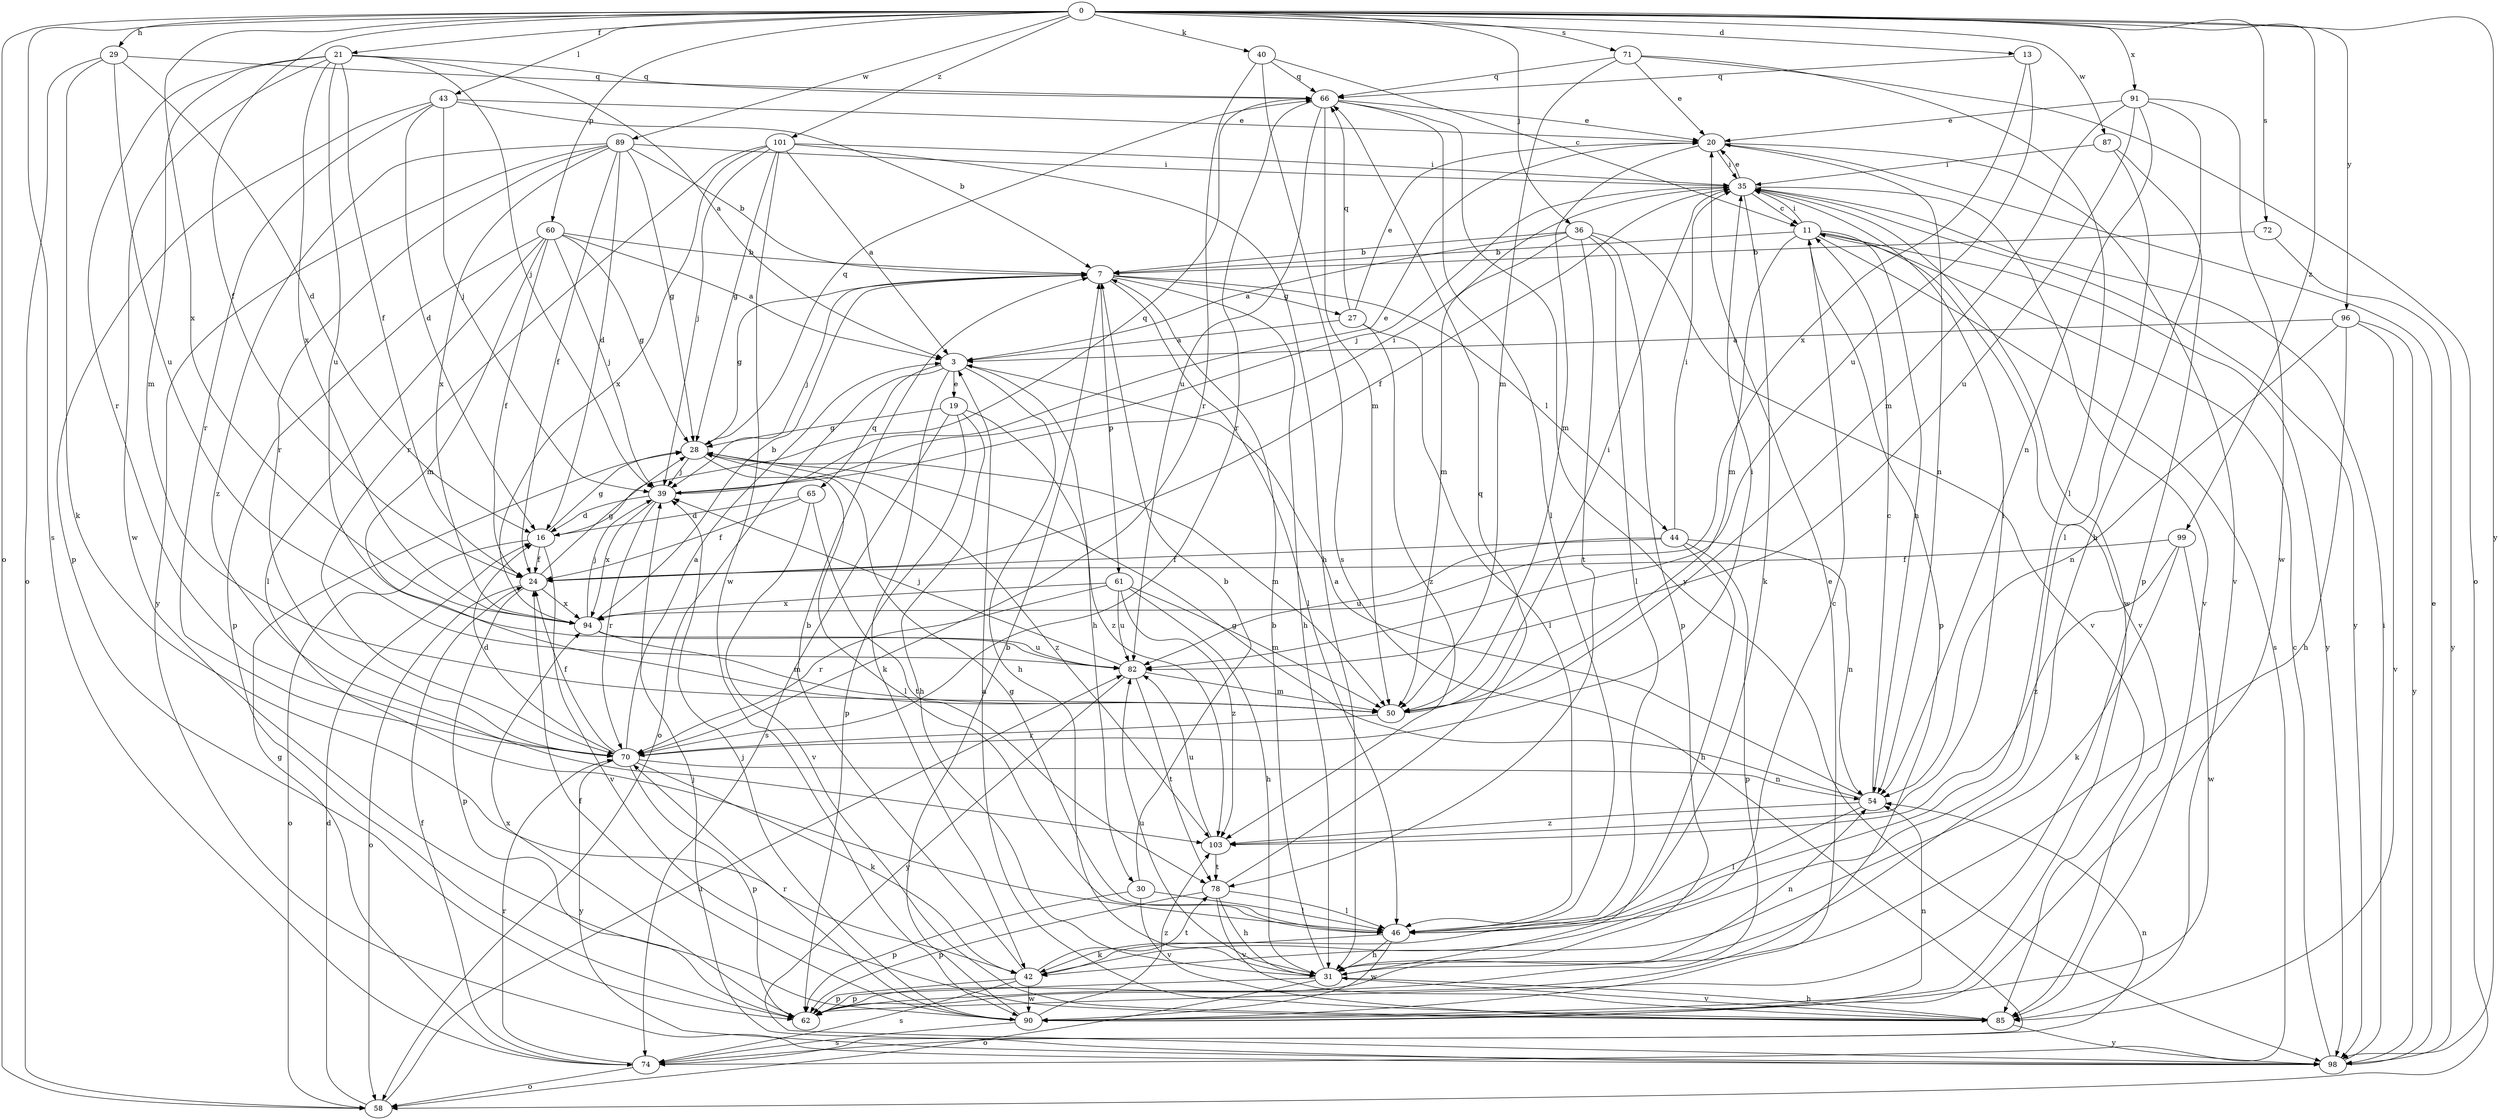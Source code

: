 strict digraph  {
0;
3;
7;
11;
13;
16;
19;
20;
21;
24;
27;
28;
29;
30;
31;
35;
36;
39;
40;
42;
43;
44;
46;
50;
54;
58;
60;
61;
62;
65;
66;
70;
71;
72;
74;
78;
82;
85;
87;
89;
90;
91;
94;
96;
98;
99;
101;
103;
0 -> 13  [label=d];
0 -> 21  [label=f];
0 -> 24  [label=f];
0 -> 29  [label=h];
0 -> 36  [label=j];
0 -> 40  [label=k];
0 -> 43  [label=l];
0 -> 58  [label=o];
0 -> 60  [label=p];
0 -> 71  [label=s];
0 -> 72  [label=s];
0 -> 74  [label=s];
0 -> 87  [label=w];
0 -> 89  [label=w];
0 -> 91  [label=x];
0 -> 94  [label=x];
0 -> 96  [label=y];
0 -> 98  [label=y];
0 -> 99  [label=z];
0 -> 101  [label=z];
3 -> 19  [label=e];
3 -> 30  [label=h];
3 -> 31  [label=h];
3 -> 42  [label=k];
3 -> 58  [label=o];
3 -> 65  [label=q];
7 -> 27  [label=g];
7 -> 28  [label=g];
7 -> 31  [label=h];
7 -> 39  [label=j];
7 -> 44  [label=l];
7 -> 46  [label=l];
7 -> 61  [label=p];
11 -> 7  [label=b];
11 -> 35  [label=i];
11 -> 50  [label=m];
11 -> 54  [label=n];
11 -> 62  [label=p];
11 -> 74  [label=s];
11 -> 85  [label=v];
11 -> 98  [label=y];
13 -> 66  [label=q];
13 -> 82  [label=u];
13 -> 94  [label=x];
16 -> 24  [label=f];
16 -> 28  [label=g];
16 -> 58  [label=o];
16 -> 66  [label=q];
16 -> 85  [label=v];
19 -> 28  [label=g];
19 -> 31  [label=h];
19 -> 62  [label=p];
19 -> 74  [label=s];
19 -> 103  [label=z];
20 -> 35  [label=i];
20 -> 50  [label=m];
20 -> 54  [label=n];
20 -> 85  [label=v];
21 -> 3  [label=a];
21 -> 24  [label=f];
21 -> 39  [label=j];
21 -> 50  [label=m];
21 -> 66  [label=q];
21 -> 70  [label=r];
21 -> 82  [label=u];
21 -> 90  [label=w];
21 -> 94  [label=x];
24 -> 28  [label=g];
24 -> 58  [label=o];
24 -> 62  [label=p];
24 -> 94  [label=x];
27 -> 3  [label=a];
27 -> 20  [label=e];
27 -> 46  [label=l];
27 -> 66  [label=q];
27 -> 103  [label=z];
28 -> 39  [label=j];
28 -> 46  [label=l];
28 -> 50  [label=m];
28 -> 66  [label=q];
28 -> 103  [label=z];
29 -> 16  [label=d];
29 -> 42  [label=k];
29 -> 58  [label=o];
29 -> 66  [label=q];
29 -> 82  [label=u];
30 -> 7  [label=b];
30 -> 46  [label=l];
30 -> 62  [label=p];
30 -> 85  [label=v];
31 -> 7  [label=b];
31 -> 54  [label=n];
31 -> 58  [label=o];
31 -> 62  [label=p];
31 -> 82  [label=u];
31 -> 85  [label=v];
35 -> 11  [label=c];
35 -> 20  [label=e];
35 -> 24  [label=f];
35 -> 39  [label=j];
35 -> 42  [label=k];
35 -> 85  [label=v];
35 -> 90  [label=w];
35 -> 98  [label=y];
36 -> 3  [label=a];
36 -> 7  [label=b];
36 -> 46  [label=l];
36 -> 50  [label=m];
36 -> 62  [label=p];
36 -> 78  [label=t];
36 -> 85  [label=v];
39 -> 16  [label=d];
39 -> 20  [label=e];
39 -> 35  [label=i];
39 -> 70  [label=r];
39 -> 94  [label=x];
40 -> 11  [label=c];
40 -> 66  [label=q];
40 -> 70  [label=r];
40 -> 74  [label=s];
42 -> 7  [label=b];
42 -> 11  [label=c];
42 -> 62  [label=p];
42 -> 74  [label=s];
42 -> 78  [label=t];
42 -> 90  [label=w];
43 -> 7  [label=b];
43 -> 16  [label=d];
43 -> 20  [label=e];
43 -> 39  [label=j];
43 -> 62  [label=p];
43 -> 70  [label=r];
44 -> 24  [label=f];
44 -> 31  [label=h];
44 -> 35  [label=i];
44 -> 54  [label=n];
44 -> 62  [label=p];
44 -> 82  [label=u];
46 -> 28  [label=g];
46 -> 31  [label=h];
46 -> 42  [label=k];
46 -> 90  [label=w];
50 -> 35  [label=i];
50 -> 70  [label=r];
54 -> 3  [label=a];
54 -> 11  [label=c];
54 -> 28  [label=g];
54 -> 46  [label=l];
54 -> 103  [label=z];
58 -> 16  [label=d];
58 -> 82  [label=u];
60 -> 3  [label=a];
60 -> 7  [label=b];
60 -> 24  [label=f];
60 -> 28  [label=g];
60 -> 39  [label=j];
60 -> 46  [label=l];
60 -> 50  [label=m];
60 -> 62  [label=p];
61 -> 31  [label=h];
61 -> 50  [label=m];
61 -> 70  [label=r];
61 -> 82  [label=u];
61 -> 94  [label=x];
61 -> 103  [label=z];
62 -> 94  [label=x];
65 -> 16  [label=d];
65 -> 24  [label=f];
65 -> 78  [label=t];
65 -> 85  [label=v];
66 -> 20  [label=e];
66 -> 46  [label=l];
66 -> 50  [label=m];
66 -> 70  [label=r];
66 -> 82  [label=u];
66 -> 98  [label=y];
70 -> 3  [label=a];
70 -> 16  [label=d];
70 -> 24  [label=f];
70 -> 35  [label=i];
70 -> 42  [label=k];
70 -> 54  [label=n];
70 -> 62  [label=p];
70 -> 98  [label=y];
71 -> 20  [label=e];
71 -> 46  [label=l];
71 -> 50  [label=m];
71 -> 58  [label=o];
71 -> 66  [label=q];
72 -> 7  [label=b];
72 -> 98  [label=y];
74 -> 24  [label=f];
74 -> 28  [label=g];
74 -> 54  [label=n];
74 -> 58  [label=o];
74 -> 70  [label=r];
78 -> 31  [label=h];
78 -> 46  [label=l];
78 -> 62  [label=p];
78 -> 66  [label=q];
78 -> 85  [label=v];
82 -> 39  [label=j];
82 -> 50  [label=m];
82 -> 78  [label=t];
82 -> 98  [label=y];
85 -> 3  [label=a];
85 -> 31  [label=h];
85 -> 98  [label=y];
87 -> 35  [label=i];
87 -> 46  [label=l];
87 -> 62  [label=p];
89 -> 7  [label=b];
89 -> 16  [label=d];
89 -> 24  [label=f];
89 -> 28  [label=g];
89 -> 35  [label=i];
89 -> 70  [label=r];
89 -> 94  [label=x];
89 -> 98  [label=y];
89 -> 103  [label=z];
90 -> 7  [label=b];
90 -> 20  [label=e];
90 -> 24  [label=f];
90 -> 39  [label=j];
90 -> 54  [label=n];
90 -> 70  [label=r];
90 -> 74  [label=s];
90 -> 103  [label=z];
91 -> 20  [label=e];
91 -> 31  [label=h];
91 -> 50  [label=m];
91 -> 54  [label=n];
91 -> 82  [label=u];
91 -> 90  [label=w];
94 -> 7  [label=b];
94 -> 39  [label=j];
94 -> 50  [label=m];
94 -> 82  [label=u];
96 -> 3  [label=a];
96 -> 31  [label=h];
96 -> 54  [label=n];
96 -> 85  [label=v];
96 -> 98  [label=y];
98 -> 11  [label=c];
98 -> 20  [label=e];
98 -> 35  [label=i];
98 -> 39  [label=j];
99 -> 24  [label=f];
99 -> 42  [label=k];
99 -> 90  [label=w];
99 -> 103  [label=z];
101 -> 3  [label=a];
101 -> 28  [label=g];
101 -> 31  [label=h];
101 -> 35  [label=i];
101 -> 39  [label=j];
101 -> 70  [label=r];
101 -> 90  [label=w];
101 -> 94  [label=x];
103 -> 35  [label=i];
103 -> 78  [label=t];
103 -> 82  [label=u];
}

